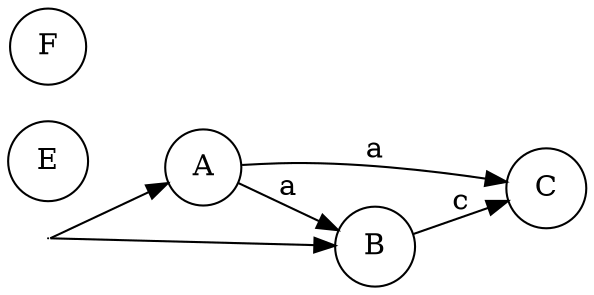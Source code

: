 digraph Automate {
    rankdir=LR;
    node[shape=point, width=0];start;
    node[shape=circle]A,B,C,E,F;   
    node[shape=doublecircle]E,F;
    start->A,B;
    A->B,C [label="a"];
    B->C [label="c"];
 
}